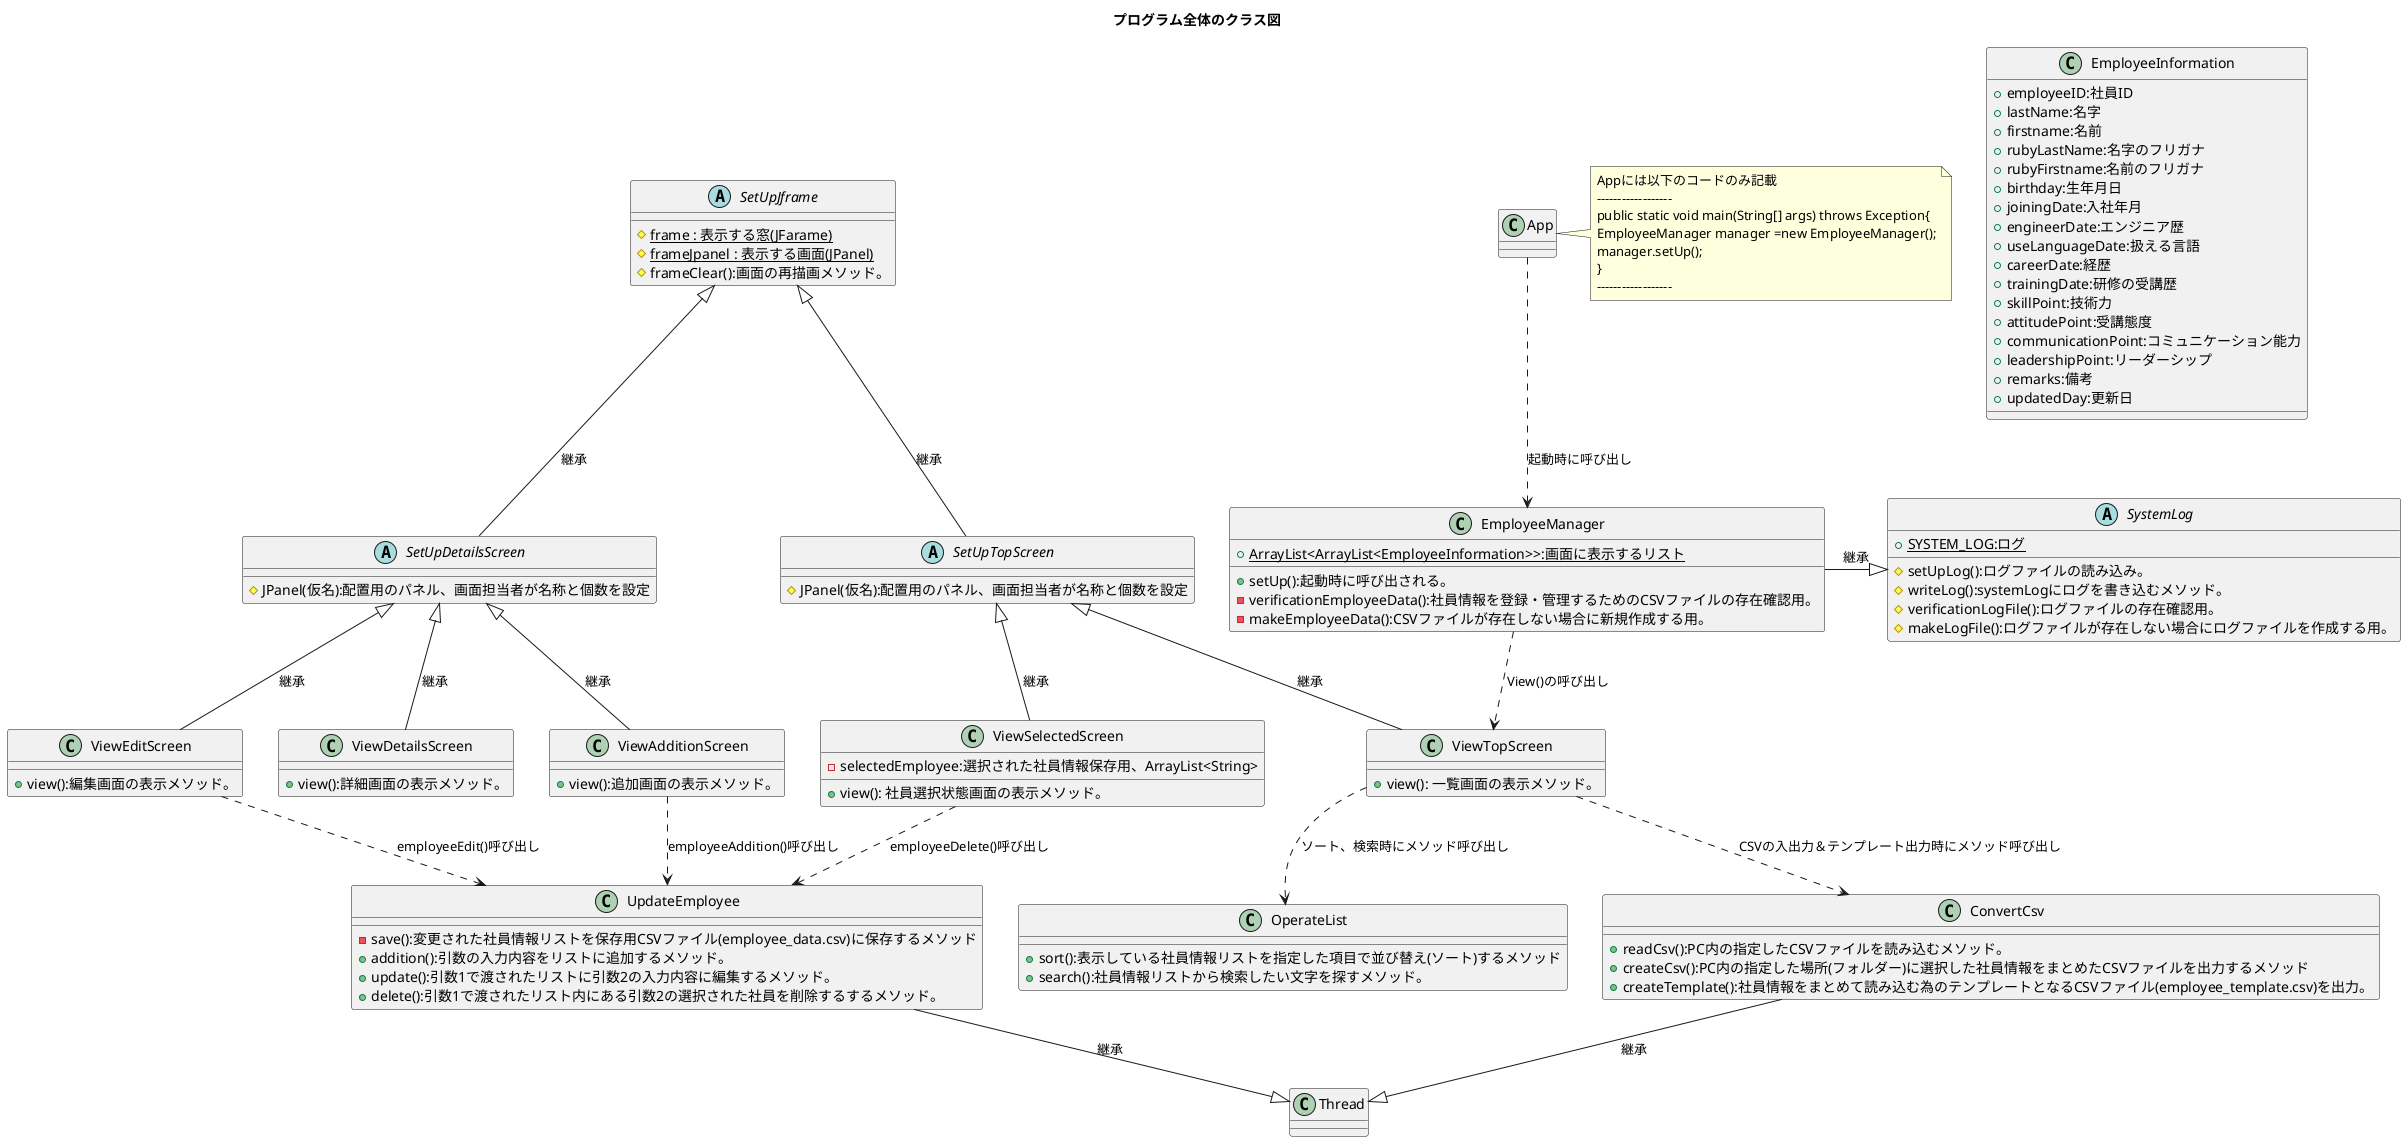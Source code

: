 @startuml 全体
title プログラム全体のクラス図
abstract class SetUpJframe{
    {static} # frame : 表示する窓(JFarame)
    {static} # frameJpanel : 表示する画面(JPanel)
    # frameClear():画面の再描画メソッド。
}
abstract class SetUpTopScreen{
    # JPanel(仮名):配置用のパネル、画面担当者が名称と個数を設定
}
class ViewTopScreen{
    + view(): 一覧画面の表示メソッド。
}
class ViewSelectedScreen{
    - selectedEmployee:選択された社員情報保存用、ArrayList<String>
    + view(): 社員選択状態画面の表示メソッド。
}

SetUpJframe <|-- SetUpTopScreen:継承
SetUpTopScreen <|-- ViewTopScreen:継承
SetUpTopScreen <|-- ViewSelectedScreen:継承

abstract class SetUpDetailsScreen{
    # JPanel(仮名):配置用のパネル、画面担当者が名称と個数を設定
}
class ViewDetailsScreen{
    + view():詳細画面の表示メソッド。
}
class ViewAdditionScreen{
    + view():追加画面の表示メソッド。
}
class ViewEditScreen{
    + view():編集画面の表示メソッド。
}

SetUpJframe <|-- SetUpDetailsScreen:継承
SetUpDetailsScreen <|--ViewAdditionScreen:継承
SetUpDetailsScreen <|--ViewEditScreen:継承
SetUpDetailsScreen <|-- ViewDetailsScreen:継承

class UpdateEmployee{
    - save():変更された社員情報リストを保存用CSVファイル(employee_data.csv)に保存するメソッド
    + addition():引数の入力内容をリストに追加するメソッド。
    + update():引数1で渡されたリストに引数2の入力内容に編集するメソッド。
    + delete():引数1で渡されたリスト内にある引数2の選択された社員を削除するするメソッド。
}
class OperateList{
    + sort():表示している社員情報リストを指定した項目で並び替え(ソート)するメソッド
    + search():社員情報リストから検索したい文字を探すメソッド。
}
class ConvertCsv{
    + readCsv():PC内の指定したCSVファイルを読み込むメソッド。
    + createCsv():PC内の指定した場所(フォルダー)に選択した社員情報をまとめたCSVファイルを出力するメソッド
    + createTemplate():社員情報をまとめて読み込む為のテンプレートとなるCSVファイル(employee_template.csv)を出力。
}

OperateList<.up.ViewTopScreen:ソート、検索時にメソッド呼び出し
ConvertCsv<.up.ViewTopScreen:CSVの入出力＆テンプレート出力時にメソッド呼び出し

UpdateEmployee<.up.ViewSelectedScreen:employeeDelete()呼び出し
UpdateEmployee<.up.ViewEditScreen:employeeEdit()呼び出し
UpdateEmployee<.up.ViewAdditionScreen:employeeAddition()呼び出し

class Thread{
}
Thread<|-up-ConvertCsv:継承
Thread<|-up-UpdateEmployee:継承

class App{
}
note right of App
Appには以下のコードのみ記載
‐‐‐‐‐‐‐‐‐‐‐‐‐‐‐‐‐‐
public static void main(String[] args) throws Exception{
EmployeeManager manager =new EmployeeManager();
manager.setUp();
}
‐‐‐‐‐‐‐‐‐‐‐‐‐‐‐‐‐‐
end note
class EmployeeManager{
    {static} + ArrayList<ArrayList<EmployeeInformation>>:画面に表示するリスト
    + setUp():起動時に呼び出される。
    - verificationEmployeeData():社員情報を登録・管理するためのCSVファイルの存在確認用。
    - makeEmployeeData():CSVファイルが存在しない場合に新規作成する用。
}

EmployeeManager<.up.App:起動時に呼び出し
ViewTopScreen<.up.EmployeeManager:View()の呼び出し

abstract class SystemLog{
    {static} + SYSTEM_LOG:ログ
    # setUpLog():ログファイルの読み込み。
    # writeLog():systemLogにログを書き込むメソッド。
    # verificationLogFile():ログファイルの存在確認用。
    # makeLogFile():ログファイルが存在しない場合にログファイルを作成する用。
}
SystemLog<|-left-EmployeeManager:継承

class EmployeeInformation{
    + employeeID:社員ID
    + lastName:名字
    + firstname:名前
    + rubyLastName:名字のフリガナ
    + rubyFirstname:名前のフリガナ
    + birthday:生年月日
    + joiningDate:入社年月
    + engineerDate:エンジニア歴
    + useLanguageDate:扱える言語
    + careerDate:経歴
    + trainingDate:研修の受講歴
    + skillPoint:技術力
    + attitudePoint:受講態度
    + communicationPoint:コミュニケーション能力
    + leadershipPoint:リーダーシップ
    + remarks:備考
    + updatedDay:更新日
}
@enduml

@startuml 表示画面系クラス図
title 表示画面系
abstract class SetUpJframe{
    {static} # frame : 表示する窓(JFarame)
    {static} # frameJpanel : 表示する画面(JPanel)
    # frameClear():画面の再描画メソッド。
}
note top of SetUpJframe
JFarameの設定だけのクラス
以下を設定
・JFarameのサイズの設定
・×ボタンを押したときの設定
・パネルの配置(レイアウト)の設定
end note

abstract class SetUpTopScreen{
    # JPanel(仮名):配置用のパネル、画面担当者が名称と個数を設定
}
note left of SetUpTopScreen
一覧画面系の設定クラス
以下を設定
・ボタンなどを配置するためのパネルの設定
・パネル内のパーツ(ボタンなど)の配置設定
end note

class ViewTopScreen{
    + view(): 一覧画面の表示メソッド。
}
note bottom of ViewTopScreen
一覧画面のクラス
以下を設定
・ボタンなどを配置する
・ボタンイベント等の設定
end note
class ViewSelectedScreen{
    - selectedEmployee:選択された社員情報保存用、ArrayList<String>
    + view(): 社員選択状態画面の表示メソッド。
}
note bottom of ViewSelectedScreen
社員選択状態画面のクラス
以下を設定
・ボタンなどを配置する
・ボタンイベント等の設定
end note

SetUpJframe<|--SetUpTopScreen
SetUpTopScreen<|--ViewTopScreen
SetUpTopScreen<|--ViewSelectedScreen

class SetUpDetailsScreen{
    # JPanel(仮名):配置用のパネル、画面担当者が名称と個数を設定
}
note right of SetUpDetailsScreen
詳細画面系の設定クラス
以下を設定
・ボタンなどを配置するためのパネルの設定
・パネル内のパーツ(ボタンなど)の配置設定
end note

class ViewDetailsScreen{
    + view():詳細画面の表示メソッド。
}
note bottom of ViewDetailsScreen
詳細画面の設定クラス
以下を設定
・ボタンなどを配置する
・ボタンイベント等の設定
end note

class ViewAdditionScreen{
    + view():追加画面の表示メソッド。
}
note bottom of ViewAdditionScreen
追加画面の設定クラス
以下を設定
・ボタンなどを配置する
・ボタンイベント等の設定
end note

class ViewEditScreen{
    + view():編集画面の表示メソッド。
}
note bottom of ViewEditScreen
編集画面の設定クラス
以下を設定
・ボタンなどを配置する
・ボタンイベント等の設定
end note

SetUpJframe<|-- SetUpDetailsScreen
SetUpDetailsScreen<|--ViewDetailsScreen
SetUpDetailsScreen<|--ViewAdditionScreen
SetUpDetailsScreen<|--ViewEditScreen
@enduml

@startuml 実装機能系
title 実装機能系
class UpdateEmployee{
    - employeeSave():変更された社員情報リストを保存用CSVファイル(employee_data.csv)に保存するメソッド
    + employeeAddition():引数の入力内容をリストに追加するメソッド。
    + employeeEdit():引数1で渡されたリストに引数2の入力内容に編集するメソッド。
    + employeeDelete():引数1で渡されたリスト内にある引数2の選択された社員を削除するするメソッド。
}
note bottom of UpdateEmployee
社員情報を追加・編集・削除する為のクラス。
追加・編集・削除を行った際に最後にemployeeSave()を呼び出す
end note
class OperateList{
    + employeeSort():表示している社員情報リストを指定した項目で並び替え(ソート)するメソッド
    + emptyeeSearch():社員情報リストから検索したい文字を探すメソッド。
}
note bottom of OperateList
画面表示リストを操作し、ソート＆検索をするためのクラス
end note
class ConvertCSV{
    + employeeInput():PC内の指定したCSVファイルを読み込むメソッド。
    + emptyeeOutput():PC内の指定した場所(フォルダー)に選択した社員情報をまとめたCSVファイルを出力するメソッド
    + templateOutput():社員情報をまとめて読み込む為のテンプレートとなるCSVファイル(employee_template.csv)を出力。
}
note bottom of ConvertCSV
CSVの入出力を扱うためのクラス
end note
@enduml

@startuml 根幹系
title 根幹系
class App{
    {static} + void main(String[] args) throws Exception{}
}
note top of App
ユーザーが最初にクリックするプログラム
Appには以下のコードのみ記載
‐‐‐‐‐‐‐‐‐‐‐‐‐‐‐‐‐‐
public static void main(String[] args) throws Exception{
EmployeeManager manager =new EmployeeManager();
manager.setUp();
}
‐‐‐‐‐‐‐‐‐‐‐‐‐‐‐‐‐‐
end note
class EmployeeManager{
    {static} + ArrayList<ArrayList<EmployeeInformation>>:画面に表示するリスト
    + setUp():起動時に呼び出される。
    - checkEmployeeData():社員情報を登録・管理するためのCSVファイルの存在確認用。
    - makeEmployeeData():CSVファイルが存在しない場合に新規作成する用。
}
note left of EmployeeManager
社員情報を管理するクラス
end note
App..>EmployeeManager:起動時に呼び出し
abstract class SystemLog{
    {static} + SYSTEM_LOG:ログ
    # setUpLog():ログファイルの読み込み。
    # writeLog():systemLogにログを書き込むメソッド。
    # checkLogFile():ログファイルの存在確認用。
    # makeLogFile():ログファイルが存在しない場合にログファイルを作成する用。
}
note top of SystemLog
ユーザーorプログラムが起こしたイベント事にログを残す
end note
SystemLog<|-down-EmployeeManager:継承

class EmployeeInformation{
    + employeeID:社員ID
    + lastName:名字
    + firstname:名前
    + rubyLastName:名字のフリガナ
    + rubyFirstname:名前のフリガナ
    + birthday:生年月日
    + joiningDate:入社年月
    + engineerDate:エンジニア歴
    + useLanguageDate:扱える言語
    + careerDate:経歴
    + trainingDate:研修の受講歴
    + skillPoint:技術力
    + attitudePoint:受講態度
    + communicationPoint:コミュニケーション能力
    + leadershipPoint:リーダーシップ
    + remarks:備考
    + updatedDay:更新日
}
note bottom of EmployeeInformation
社員情報のテンプレート
end note
@enduml

